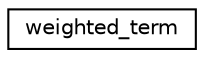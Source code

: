 digraph "Graphical Class Hierarchy"
{
 // LATEX_PDF_SIZE
  edge [fontname="Helvetica",fontsize="10",labelfontname="Helvetica",labelfontsize="10"];
  node [fontname="Helvetica",fontsize="10",shape=record];
  rankdir="LR";
  Node0 [label="weighted_term",height=0.2,width=0.4,color="black", fillcolor="white", style="filled",URL="$structweighted__term.html",tooltip=" "];
}
